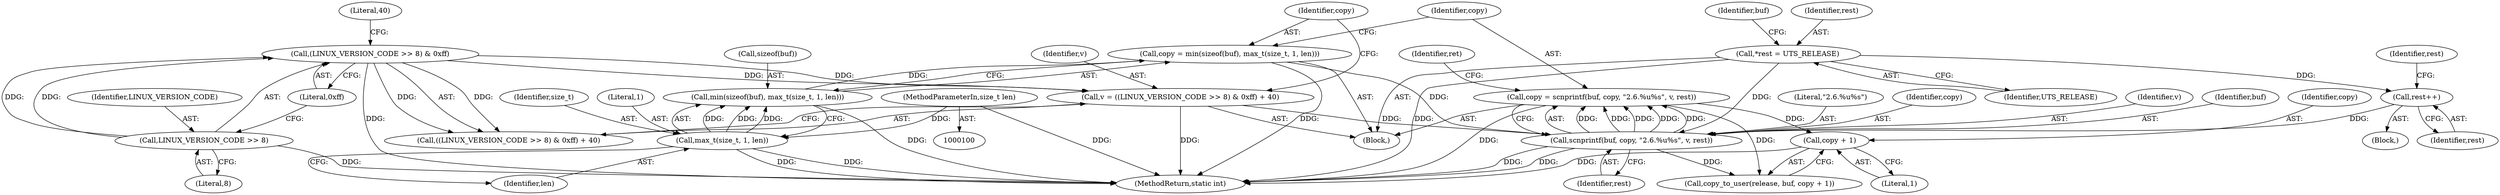 digraph "0_linux_2702b1526c7278c4d65d78de209a465d4de2885e@API" {
"1000187" [label="(Call,copy + 1)"];
"1000174" [label="(Call,copy = scnprintf(buf, copy, \"2.6.%u%s\", v, rest))"];
"1000176" [label="(Call,scnprintf(buf, copy, \"2.6.%u%s\", v, rest))"];
"1000165" [label="(Call,copy = min(sizeof(buf), max_t(size_t, 1, len)))"];
"1000167" [label="(Call,min(sizeof(buf), max_t(size_t, 1, len)))"];
"1000170" [label="(Call,max_t(size_t, 1, len))"];
"1000102" [label="(MethodParameterIn,size_t len)"];
"1000156" [label="(Call,v = ((LINUX_VERSION_CODE >> 8) & 0xff) + 40)"];
"1000159" [label="(Call,(LINUX_VERSION_CODE >> 8) & 0xff)"];
"1000160" [label="(Call,LINUX_VERSION_CODE >> 8)"];
"1000116" [label="(Call,*rest = UTS_RELEASE)"];
"1000154" [label="(Call,rest++)"];
"1000116" [label="(Call,*rest = UTS_RELEASE)"];
"1000164" [label="(Literal,40)"];
"1000114" [label="(Block,)"];
"1000181" [label="(Identifier,rest)"];
"1000179" [label="(Literal,\"2.6.%u%s\")"];
"1000178" [label="(Identifier,copy)"];
"1000131" [label="(Block,)"];
"1000184" [label="(Call,copy_to_user(release, buf, copy + 1))"];
"1000171" [label="(Identifier,size_t)"];
"1000163" [label="(Literal,0xff)"];
"1000118" [label="(Identifier,UTS_RELEASE)"];
"1000102" [label="(MethodParameterIn,size_t len)"];
"1000159" [label="(Call,(LINUX_VERSION_CODE >> 8) & 0xff)"];
"1000188" [label="(Identifier,copy)"];
"1000183" [label="(Identifier,ret)"];
"1000180" [label="(Identifier,v)"];
"1000155" [label="(Identifier,rest)"];
"1000187" [label="(Call,copy + 1)"];
"1000158" [label="(Call,((LINUX_VERSION_CODE >> 8) & 0xff) + 40)"];
"1000156" [label="(Call,v = ((LINUX_VERSION_CODE >> 8) & 0xff) + 40)"];
"1000130" [label="(Identifier,rest)"];
"1000176" [label="(Call,scnprintf(buf, copy, \"2.6.%u%s\", v, rest))"];
"1000166" [label="(Identifier,copy)"];
"1000172" [label="(Literal,1)"];
"1000162" [label="(Literal,8)"];
"1000165" [label="(Call,copy = min(sizeof(buf), max_t(size_t, 1, len)))"];
"1000117" [label="(Identifier,rest)"];
"1000154" [label="(Call,rest++)"];
"1000167" [label="(Call,min(sizeof(buf), max_t(size_t, 1, len)))"];
"1000170" [label="(Call,max_t(size_t, 1, len))"];
"1000174" [label="(Call,copy = scnprintf(buf, copy, \"2.6.%u%s\", v, rest))"];
"1000192" [label="(MethodReturn,static int)"];
"1000173" [label="(Identifier,len)"];
"1000168" [label="(Call,sizeof(buf))"];
"1000177" [label="(Identifier,buf)"];
"1000157" [label="(Identifier,v)"];
"1000175" [label="(Identifier,copy)"];
"1000189" [label="(Literal,1)"];
"1000121" [label="(Identifier,buf)"];
"1000161" [label="(Identifier,LINUX_VERSION_CODE)"];
"1000160" [label="(Call,LINUX_VERSION_CODE >> 8)"];
"1000187" -> "1000184"  [label="AST: "];
"1000187" -> "1000189"  [label="CFG: "];
"1000188" -> "1000187"  [label="AST: "];
"1000189" -> "1000187"  [label="AST: "];
"1000184" -> "1000187"  [label="CFG: "];
"1000187" -> "1000192"  [label="DDG: "];
"1000174" -> "1000187"  [label="DDG: "];
"1000174" -> "1000114"  [label="AST: "];
"1000174" -> "1000176"  [label="CFG: "];
"1000175" -> "1000174"  [label="AST: "];
"1000176" -> "1000174"  [label="AST: "];
"1000183" -> "1000174"  [label="CFG: "];
"1000174" -> "1000192"  [label="DDG: "];
"1000176" -> "1000174"  [label="DDG: "];
"1000176" -> "1000174"  [label="DDG: "];
"1000176" -> "1000174"  [label="DDG: "];
"1000176" -> "1000174"  [label="DDG: "];
"1000176" -> "1000174"  [label="DDG: "];
"1000174" -> "1000184"  [label="DDG: "];
"1000176" -> "1000181"  [label="CFG: "];
"1000177" -> "1000176"  [label="AST: "];
"1000178" -> "1000176"  [label="AST: "];
"1000179" -> "1000176"  [label="AST: "];
"1000180" -> "1000176"  [label="AST: "];
"1000181" -> "1000176"  [label="AST: "];
"1000176" -> "1000192"  [label="DDG: "];
"1000176" -> "1000192"  [label="DDG: "];
"1000165" -> "1000176"  [label="DDG: "];
"1000156" -> "1000176"  [label="DDG: "];
"1000116" -> "1000176"  [label="DDG: "];
"1000154" -> "1000176"  [label="DDG: "];
"1000176" -> "1000184"  [label="DDG: "];
"1000165" -> "1000114"  [label="AST: "];
"1000165" -> "1000167"  [label="CFG: "];
"1000166" -> "1000165"  [label="AST: "];
"1000167" -> "1000165"  [label="AST: "];
"1000175" -> "1000165"  [label="CFG: "];
"1000165" -> "1000192"  [label="DDG: "];
"1000167" -> "1000165"  [label="DDG: "];
"1000167" -> "1000170"  [label="CFG: "];
"1000168" -> "1000167"  [label="AST: "];
"1000170" -> "1000167"  [label="AST: "];
"1000167" -> "1000192"  [label="DDG: "];
"1000170" -> "1000167"  [label="DDG: "];
"1000170" -> "1000167"  [label="DDG: "];
"1000170" -> "1000167"  [label="DDG: "];
"1000170" -> "1000173"  [label="CFG: "];
"1000171" -> "1000170"  [label="AST: "];
"1000172" -> "1000170"  [label="AST: "];
"1000173" -> "1000170"  [label="AST: "];
"1000170" -> "1000192"  [label="DDG: "];
"1000170" -> "1000192"  [label="DDG: "];
"1000102" -> "1000170"  [label="DDG: "];
"1000102" -> "1000100"  [label="AST: "];
"1000102" -> "1000192"  [label="DDG: "];
"1000156" -> "1000114"  [label="AST: "];
"1000156" -> "1000158"  [label="CFG: "];
"1000157" -> "1000156"  [label="AST: "];
"1000158" -> "1000156"  [label="AST: "];
"1000166" -> "1000156"  [label="CFG: "];
"1000156" -> "1000192"  [label="DDG: "];
"1000159" -> "1000156"  [label="DDG: "];
"1000159" -> "1000156"  [label="DDG: "];
"1000159" -> "1000158"  [label="AST: "];
"1000159" -> "1000163"  [label="CFG: "];
"1000160" -> "1000159"  [label="AST: "];
"1000163" -> "1000159"  [label="AST: "];
"1000164" -> "1000159"  [label="CFG: "];
"1000159" -> "1000192"  [label="DDG: "];
"1000159" -> "1000158"  [label="DDG: "];
"1000159" -> "1000158"  [label="DDG: "];
"1000160" -> "1000159"  [label="DDG: "];
"1000160" -> "1000159"  [label="DDG: "];
"1000160" -> "1000162"  [label="CFG: "];
"1000161" -> "1000160"  [label="AST: "];
"1000162" -> "1000160"  [label="AST: "];
"1000163" -> "1000160"  [label="CFG: "];
"1000160" -> "1000192"  [label="DDG: "];
"1000116" -> "1000114"  [label="AST: "];
"1000116" -> "1000118"  [label="CFG: "];
"1000117" -> "1000116"  [label="AST: "];
"1000118" -> "1000116"  [label="AST: "];
"1000121" -> "1000116"  [label="CFG: "];
"1000116" -> "1000192"  [label="DDG: "];
"1000116" -> "1000154"  [label="DDG: "];
"1000154" -> "1000131"  [label="AST: "];
"1000154" -> "1000155"  [label="CFG: "];
"1000155" -> "1000154"  [label="AST: "];
"1000130" -> "1000154"  [label="CFG: "];
}
